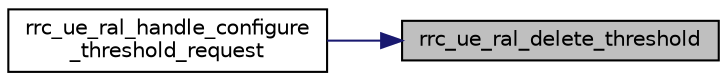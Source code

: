 digraph "rrc_ue_ral_delete_threshold"
{
 // LATEX_PDF_SIZE
  edge [fontname="Helvetica",fontsize="10",labelfontname="Helvetica",labelfontsize="10"];
  node [fontname="Helvetica",fontsize="10",shape=record];
  rankdir="RL";
  Node1 [label="rrc_ue_ral_delete_threshold",height=0.2,width=0.4,color="black", fillcolor="grey75", style="filled", fontcolor="black",tooltip=" "];
  Node1 -> Node2 [dir="back",color="midnightblue",fontsize="10",style="solid",fontname="Helvetica"];
  Node2 [label="rrc_ue_ral_handle_configure\l_threshold_request",height=0.2,width=0.4,color="black", fillcolor="white", style="filled",URL="$rrc__UE__ral_8h.html#a50e14fb3f9ffcc71d878806e494b1e95",tooltip=" "];
}
